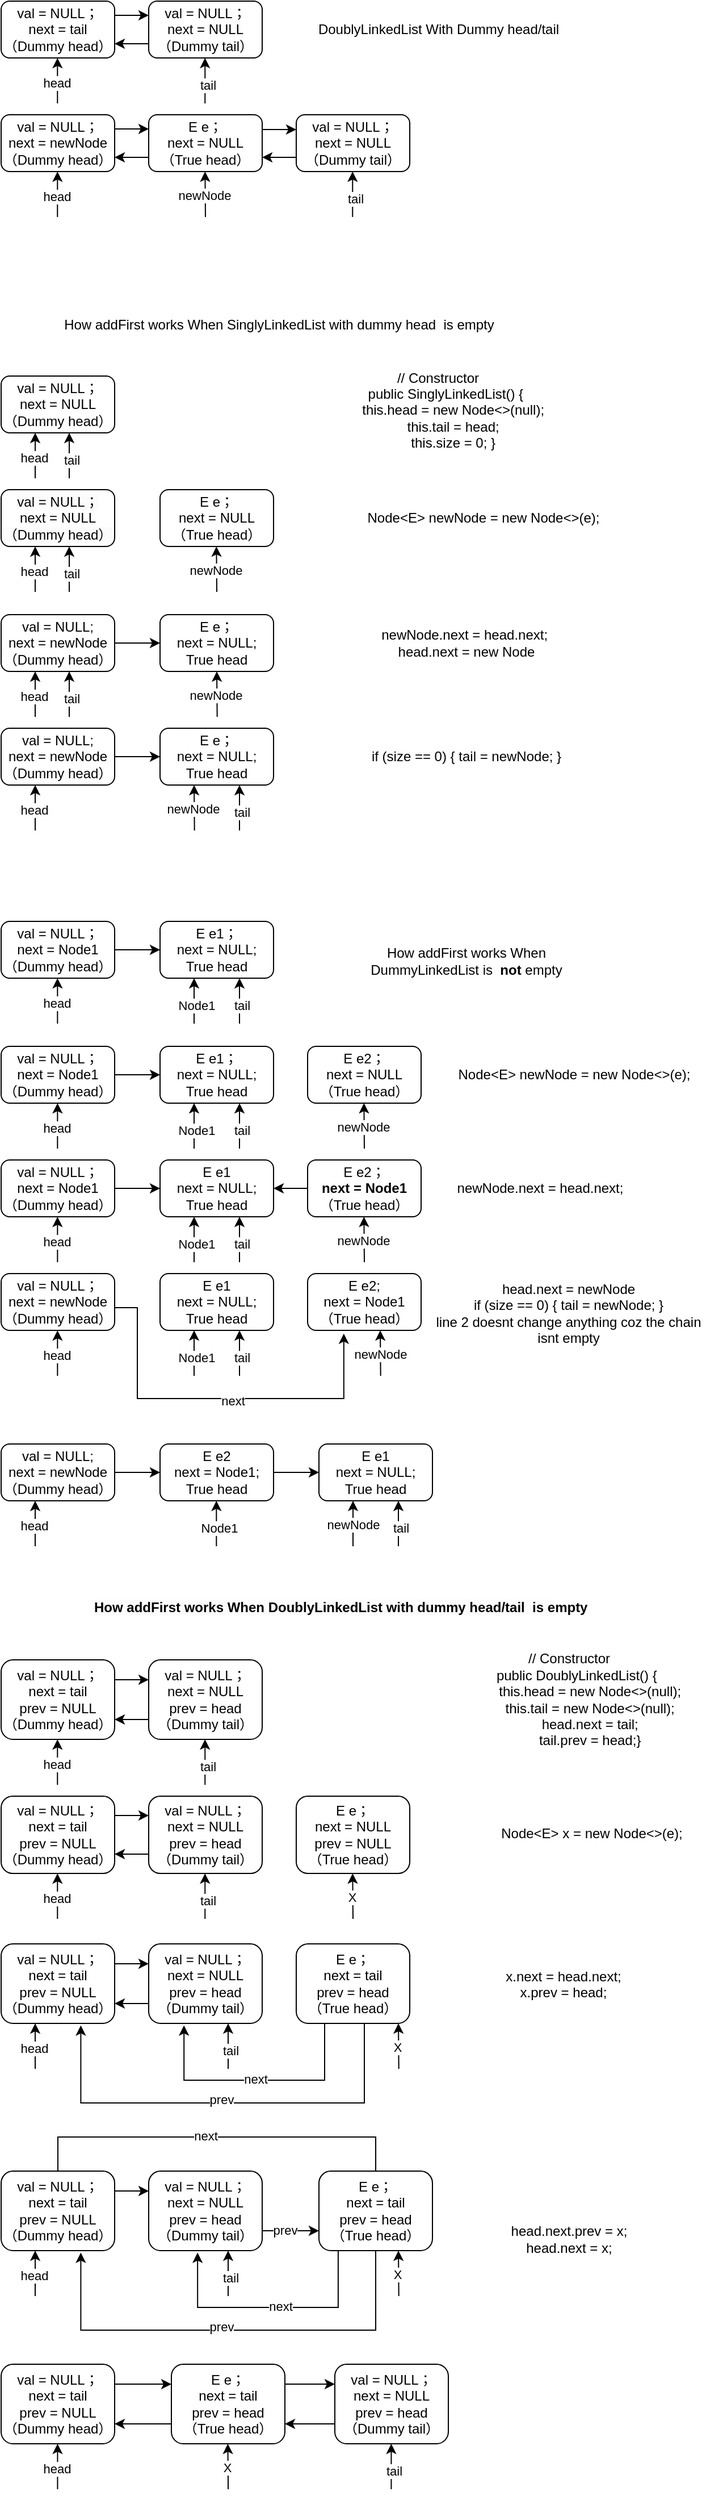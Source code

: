<mxfile version="24.8.3">
  <diagram name="第 1 页" id="qlcvybe7hUZZmdxirPUt">
    <mxGraphModel dx="1295" dy="722" grid="1" gridSize="10" guides="1" tooltips="1" connect="1" arrows="1" fold="1" page="1" pageScale="1" pageWidth="827" pageHeight="2000" math="0" shadow="0">
      <root>
        <mxCell id="0" />
        <mxCell id="1" parent="0" />
        <mxCell id="mQjx6YvmcRkoalYIc-x7-11" style="edgeStyle=orthogonalEdgeStyle;rounded=0;orthogonalLoop=1;jettySize=auto;html=1;exitX=1;exitY=0.25;exitDx=0;exitDy=0;entryX=0;entryY=0.25;entryDx=0;entryDy=0;" parent="1" source="DNiUE65koTyi9ecOA7-o-2" target="mQjx6YvmcRkoalYIc-x7-5" edge="1">
          <mxGeometry relative="1" as="geometry" />
        </mxCell>
        <mxCell id="DNiUE65koTyi9ecOA7-o-2" value="&lt;div&gt;val = NULL；&lt;div&gt;next = tail&lt;div&gt;（Dummy head）&lt;br&gt;&lt;/div&gt;&lt;/div&gt;&lt;/div&gt;" style="rounded=1;whiteSpace=wrap;html=1;" parent="1" vertex="1">
          <mxGeometry x="80" y="10" width="100" height="50" as="geometry" />
        </mxCell>
        <mxCell id="DNiUE65koTyi9ecOA7-o-3" value="" style="endArrow=classic;html=1;rounded=0;" parent="1" edge="1">
          <mxGeometry width="50" height="50" relative="1" as="geometry">
            <mxPoint x="129.63" y="100" as="sourcePoint" />
            <mxPoint x="129.63" y="60" as="targetPoint" />
          </mxGeometry>
        </mxCell>
        <mxCell id="DNiUE65koTyi9ecOA7-o-4" value="head" style="edgeLabel;html=1;align=center;verticalAlign=middle;resizable=0;points=[];" parent="DNiUE65koTyi9ecOA7-o-3" vertex="1" connectable="0">
          <mxGeometry x="-0.11" y="1" relative="1" as="geometry">
            <mxPoint as="offset" />
          </mxGeometry>
        </mxCell>
        <mxCell id="DNiUE65koTyi9ecOA7-o-11" value="&lt;br&gt;&lt;span style=&quot;color: rgb(0, 0, 0); font-family: Helvetica; font-size: 12px; font-style: normal; font-variant-ligatures: normal; font-variant-caps: normal; font-weight: 400; letter-spacing: normal; orphans: 2; text-align: center; text-indent: 0px; text-transform: none; widows: 2; word-spacing: 0px; -webkit-text-stroke-width: 0px; white-space: normal; background-color: rgb(251, 251, 251); text-decoration-thickness: initial; text-decoration-style: initial; text-decoration-color: initial; display: inline !important; float: none;&quot;&gt;val = NULL；&lt;/span&gt;&lt;div&gt;next = NULL&lt;div&gt;&lt;div&gt;&lt;span style=&quot;color: rgb(0, 0, 0); font-family: Helvetica; font-size: 12px; font-style: normal; font-variant-ligatures: normal; font-variant-caps: normal; font-weight: 400; letter-spacing: normal; orphans: 2; text-align: center; text-indent: 0px; text-transform: none; widows: 2; word-spacing: 0px; -webkit-text-stroke-width: 0px; white-space: normal; background-color: rgb(251, 251, 251); text-decoration-thickness: initial; text-decoration-style: initial; text-decoration-color: initial; display: inline !important; float: none;&quot;&gt;（Dummy head）&lt;/span&gt;&lt;br&gt;&lt;br&gt;&lt;/div&gt;&lt;/div&gt;&lt;/div&gt;" style="rounded=1;whiteSpace=wrap;html=1;" parent="1" vertex="1">
          <mxGeometry x="80" y="440" width="100" height="50" as="geometry" />
        </mxCell>
        <mxCell id="DNiUE65koTyi9ecOA7-o-12" value="" style="endArrow=classic;html=1;rounded=0;" parent="1" edge="1">
          <mxGeometry width="50" height="50" relative="1" as="geometry">
            <mxPoint x="110" y="530" as="sourcePoint" />
            <mxPoint x="110" y="490" as="targetPoint" />
          </mxGeometry>
        </mxCell>
        <mxCell id="DNiUE65koTyi9ecOA7-o-13" value="head" style="edgeLabel;html=1;align=center;verticalAlign=middle;resizable=0;points=[];" parent="DNiUE65koTyi9ecOA7-o-12" vertex="1" connectable="0">
          <mxGeometry x="-0.11" y="1" relative="1" as="geometry">
            <mxPoint as="offset" />
          </mxGeometry>
        </mxCell>
        <mxCell id="DNiUE65koTyi9ecOA7-o-14" value="" style="endArrow=classic;html=1;rounded=0;" parent="1" edge="1">
          <mxGeometry width="50" height="50" relative="1" as="geometry">
            <mxPoint x="140" y="530" as="sourcePoint" />
            <mxPoint x="140" y="490" as="targetPoint" />
          </mxGeometry>
        </mxCell>
        <mxCell id="DNiUE65koTyi9ecOA7-o-15" value="tail" style="edgeLabel;html=1;align=center;verticalAlign=middle;resizable=0;points=[];" parent="DNiUE65koTyi9ecOA7-o-14" vertex="1" connectable="0">
          <mxGeometry x="-0.051" y="-2" relative="1" as="geometry">
            <mxPoint y="3" as="offset" />
          </mxGeometry>
        </mxCell>
        <mxCell id="DNiUE65koTyi9ecOA7-o-16" value="How addFirst works When SinglyLinkedList with dummy head &amp;nbsp;is e&lt;span style=&quot;background-color: initial;&quot;&gt;mpty&lt;/span&gt;" style="text;strokeColor=none;align=center;fillColor=none;html=1;verticalAlign=middle;whiteSpace=wrap;rounded=0;" parent="1" vertex="1">
          <mxGeometry x="80" y="280" width="490" height="30" as="geometry" />
        </mxCell>
        <mxCell id="DNiUE65koTyi9ecOA7-o-17" value="&lt;div&gt;E e；&lt;/div&gt;&lt;div&gt;next = NULL&lt;/div&gt;&lt;div&gt;（True head）&lt;/div&gt;" style="rounded=1;whiteSpace=wrap;html=1;" parent="1" vertex="1">
          <mxGeometry x="220" y="440" width="100" height="50" as="geometry" />
        </mxCell>
        <mxCell id="DNiUE65koTyi9ecOA7-o-30" style="edgeStyle=orthogonalEdgeStyle;rounded=0;orthogonalLoop=1;jettySize=auto;html=1;exitX=1;exitY=0.5;exitDx=0;exitDy=0;entryX=0;entryY=0.5;entryDx=0;entryDy=0;" parent="1" source="DNiUE65koTyi9ecOA7-o-18" target="DNiUE65koTyi9ecOA7-o-23" edge="1">
          <mxGeometry relative="1" as="geometry" />
        </mxCell>
        <mxCell id="DNiUE65koTyi9ecOA7-o-18" value="val = NULL;&lt;div&gt;next = newNode&lt;div&gt;（Dummy head）&lt;br&gt;&lt;/div&gt;&lt;/div&gt;" style="rounded=1;whiteSpace=wrap;html=1;" parent="1" vertex="1">
          <mxGeometry x="80" y="550" width="100" height="50" as="geometry" />
        </mxCell>
        <mxCell id="DNiUE65koTyi9ecOA7-o-19" value="" style="endArrow=classic;html=1;rounded=0;" parent="1" edge="1">
          <mxGeometry width="50" height="50" relative="1" as="geometry">
            <mxPoint x="110" y="640" as="sourcePoint" />
            <mxPoint x="110" y="600" as="targetPoint" />
          </mxGeometry>
        </mxCell>
        <mxCell id="DNiUE65koTyi9ecOA7-o-20" value="head" style="edgeLabel;html=1;align=center;verticalAlign=middle;resizable=0;points=[];" parent="DNiUE65koTyi9ecOA7-o-19" vertex="1" connectable="0">
          <mxGeometry x="-0.11" y="1" relative="1" as="geometry">
            <mxPoint as="offset" />
          </mxGeometry>
        </mxCell>
        <mxCell id="DNiUE65koTyi9ecOA7-o-21" value="" style="endArrow=classic;html=1;rounded=0;" parent="1" edge="1">
          <mxGeometry width="50" height="50" relative="1" as="geometry">
            <mxPoint x="140" y="640" as="sourcePoint" />
            <mxPoint x="140" y="600" as="targetPoint" />
          </mxGeometry>
        </mxCell>
        <mxCell id="DNiUE65koTyi9ecOA7-o-22" value="tail" style="edgeLabel;html=1;align=center;verticalAlign=middle;resizable=0;points=[];" parent="DNiUE65koTyi9ecOA7-o-21" vertex="1" connectable="0">
          <mxGeometry x="-0.051" y="-2" relative="1" as="geometry">
            <mxPoint y="3" as="offset" />
          </mxGeometry>
        </mxCell>
        <mxCell id="DNiUE65koTyi9ecOA7-o-23" value="&lt;div&gt;E e；&lt;/div&gt;&lt;div&gt;next = NULL;&lt;/div&gt;&lt;div&gt;True head&lt;/div&gt;" style="rounded=1;whiteSpace=wrap;html=1;" parent="1" vertex="1">
          <mxGeometry x="220" y="550" width="100" height="50" as="geometry" />
        </mxCell>
        <mxCell id="DNiUE65koTyi9ecOA7-o-25" value="&lt;div&gt;newNode.next = head.next;&amp;nbsp;&lt;br&gt;&lt;/div&gt;head.next = new Node" style="text;strokeColor=none;align=center;fillColor=none;html=1;verticalAlign=middle;whiteSpace=wrap;rounded=0;" parent="1" vertex="1">
          <mxGeometry x="400" y="560" width="180" height="30" as="geometry" />
        </mxCell>
        <mxCell id="DNiUE65koTyi9ecOA7-o-26" value="Node&amp;lt;E&amp;gt; newNode = new Node&amp;lt;&amp;gt;(e);" style="text;strokeColor=none;align=center;fillColor=none;html=1;verticalAlign=middle;whiteSpace=wrap;rounded=0;" parent="1" vertex="1">
          <mxGeometry x="390" y="450" width="230" height="30" as="geometry" />
        </mxCell>
        <mxCell id="DNiUE65koTyi9ecOA7-o-27" value="" style="endArrow=classic;html=1;rounded=0;" parent="1" edge="1">
          <mxGeometry width="50" height="50" relative="1" as="geometry">
            <mxPoint x="270" y="530" as="sourcePoint" />
            <mxPoint x="269.66" y="490" as="targetPoint" />
          </mxGeometry>
        </mxCell>
        <mxCell id="DNiUE65koTyi9ecOA7-o-29" value="newNode" style="edgeLabel;html=1;align=center;verticalAlign=middle;resizable=0;points=[];" parent="DNiUE65koTyi9ecOA7-o-27" vertex="1" connectable="0">
          <mxGeometry x="-0.031" y="1" relative="1" as="geometry">
            <mxPoint as="offset" />
          </mxGeometry>
        </mxCell>
        <mxCell id="YS2Ss6CImBsCrJw-YWtE-1" style="edgeStyle=orthogonalEdgeStyle;rounded=0;orthogonalLoop=1;jettySize=auto;html=1;exitX=1;exitY=0.5;exitDx=0;exitDy=0;entryX=0;entryY=0.5;entryDx=0;entryDy=0;" parent="1" source="YS2Ss6CImBsCrJw-YWtE-2" target="YS2Ss6CImBsCrJw-YWtE-7" edge="1">
          <mxGeometry relative="1" as="geometry" />
        </mxCell>
        <mxCell id="YS2Ss6CImBsCrJw-YWtE-2" value="val = NULL;&lt;div&gt;next = newNode&lt;div&gt;（Dummy head）&lt;br&gt;&lt;/div&gt;&lt;/div&gt;" style="rounded=1;whiteSpace=wrap;html=1;" parent="1" vertex="1">
          <mxGeometry x="80" y="650" width="100" height="50" as="geometry" />
        </mxCell>
        <mxCell id="YS2Ss6CImBsCrJw-YWtE-3" value="" style="endArrow=classic;html=1;rounded=0;" parent="1" edge="1">
          <mxGeometry width="50" height="50" relative="1" as="geometry">
            <mxPoint x="110" y="740" as="sourcePoint" />
            <mxPoint x="110" y="700" as="targetPoint" />
          </mxGeometry>
        </mxCell>
        <mxCell id="YS2Ss6CImBsCrJw-YWtE-4" value="head" style="edgeLabel;html=1;align=center;verticalAlign=middle;resizable=0;points=[];" parent="YS2Ss6CImBsCrJw-YWtE-3" vertex="1" connectable="0">
          <mxGeometry x="-0.11" y="1" relative="1" as="geometry">
            <mxPoint as="offset" />
          </mxGeometry>
        </mxCell>
        <mxCell id="YS2Ss6CImBsCrJw-YWtE-7" value="&lt;div&gt;E e；&lt;/div&gt;&lt;div&gt;next = NULL;&lt;/div&gt;&lt;div&gt;True head&lt;/div&gt;" style="rounded=1;whiteSpace=wrap;html=1;" parent="1" vertex="1">
          <mxGeometry x="220" y="650" width="100" height="50" as="geometry" />
        </mxCell>
        <mxCell id="YS2Ss6CImBsCrJw-YWtE-8" value="if (size == 0) { tail = newNode; }" style="text;strokeColor=none;align=center;fillColor=none;html=1;verticalAlign=middle;whiteSpace=wrap;rounded=0;" parent="1" vertex="1">
          <mxGeometry x="400" y="660" width="180" height="30" as="geometry" />
        </mxCell>
        <mxCell id="YS2Ss6CImBsCrJw-YWtE-9" value="" style="endArrow=classic;html=1;rounded=0;" parent="1" edge="1">
          <mxGeometry width="50" height="50" relative="1" as="geometry">
            <mxPoint x="290" y="740" as="sourcePoint" />
            <mxPoint x="290" y="700" as="targetPoint" />
          </mxGeometry>
        </mxCell>
        <mxCell id="YS2Ss6CImBsCrJw-YWtE-10" value="tail" style="edgeLabel;html=1;align=center;verticalAlign=middle;resizable=0;points=[];" parent="YS2Ss6CImBsCrJw-YWtE-9" vertex="1" connectable="0">
          <mxGeometry x="-0.051" y="-2" relative="1" as="geometry">
            <mxPoint y="3" as="offset" />
          </mxGeometry>
        </mxCell>
        <mxCell id="YS2Ss6CImBsCrJw-YWtE-47" style="edgeStyle=orthogonalEdgeStyle;rounded=0;orthogonalLoop=1;jettySize=auto;html=1;entryX=0;entryY=0.5;entryDx=0;entryDy=0;" parent="1" source="YS2Ss6CImBsCrJw-YWtE-11" target="YS2Ss6CImBsCrJw-YWtE-44" edge="1">
          <mxGeometry relative="1" as="geometry" />
        </mxCell>
        <mxCell id="YS2Ss6CImBsCrJw-YWtE-11" value="&lt;div&gt;val = NULL；&lt;div&gt;next = Node1&lt;div&gt;（Dummy head）&lt;br&gt;&lt;/div&gt;&lt;/div&gt;&lt;/div&gt;" style="rounded=1;whiteSpace=wrap;html=1;" parent="1" vertex="1">
          <mxGeometry x="80" y="820" width="100" height="50" as="geometry" />
        </mxCell>
        <mxCell id="YS2Ss6CImBsCrJw-YWtE-12" value="" style="endArrow=classic;html=1;rounded=0;" parent="1" edge="1">
          <mxGeometry width="50" height="50" relative="1" as="geometry">
            <mxPoint x="129.66" y="910" as="sourcePoint" />
            <mxPoint x="129.66" y="870" as="targetPoint" />
          </mxGeometry>
        </mxCell>
        <mxCell id="YS2Ss6CImBsCrJw-YWtE-13" value="head" style="edgeLabel;html=1;align=center;verticalAlign=middle;resizable=0;points=[];" parent="YS2Ss6CImBsCrJw-YWtE-12" vertex="1" connectable="0">
          <mxGeometry x="-0.11" y="1" relative="1" as="geometry">
            <mxPoint as="offset" />
          </mxGeometry>
        </mxCell>
        <mxCell id="YS2Ss6CImBsCrJw-YWtE-21" value="How addFirst works When DummyLinkedList is&amp;nbsp; &lt;b&gt;not&lt;/b&gt; e&lt;span style=&quot;background-color: initial;&quot;&gt;mpty&lt;/span&gt;" style="text;strokeColor=none;align=center;fillColor=none;html=1;verticalAlign=middle;whiteSpace=wrap;rounded=0;" parent="1" vertex="1">
          <mxGeometry x="370" y="840" width="240" height="30" as="geometry" />
        </mxCell>
        <mxCell id="YS2Ss6CImBsCrJw-YWtE-30" value="head.next = newNode&lt;div&gt;if (size == 0) { tail = newNode; }&lt;br&gt;&lt;/div&gt;&lt;div&gt;line 2 doesnt change anything coz the chain isnt empty&lt;/div&gt;" style="text;strokeColor=none;align=center;fillColor=none;html=1;verticalAlign=middle;whiteSpace=wrap;rounded=0;" parent="1" vertex="1">
          <mxGeometry x="460" y="1150" width="240" height="30" as="geometry" />
        </mxCell>
        <mxCell id="YS2Ss6CImBsCrJw-YWtE-31" value="Node&amp;lt;E&amp;gt; newNode = new Node&amp;lt;&amp;gt;(e);" style="text;strokeColor=none;align=center;fillColor=none;html=1;verticalAlign=middle;whiteSpace=wrap;rounded=0;" parent="1" vertex="1">
          <mxGeometry x="470" y="940" width="230" height="30" as="geometry" />
        </mxCell>
        <mxCell id="YS2Ss6CImBsCrJw-YWtE-34" style="edgeStyle=orthogonalEdgeStyle;rounded=0;orthogonalLoop=1;jettySize=auto;html=1;exitX=1;exitY=0.5;exitDx=0;exitDy=0;entryX=0;entryY=0.5;entryDx=0;entryDy=0;" parent="1" source="YS2Ss6CImBsCrJw-YWtE-35" target="YS2Ss6CImBsCrJw-YWtE-38" edge="1">
          <mxGeometry relative="1" as="geometry" />
        </mxCell>
        <mxCell id="YS2Ss6CImBsCrJw-YWtE-35" value="val = NULL;&lt;div&gt;next = newNode&lt;div&gt;（Dummy head）&lt;br&gt;&lt;/div&gt;&lt;/div&gt;" style="rounded=1;whiteSpace=wrap;html=1;" parent="1" vertex="1">
          <mxGeometry x="80" y="1280" width="100" height="50" as="geometry" />
        </mxCell>
        <mxCell id="YS2Ss6CImBsCrJw-YWtE-36" value="" style="endArrow=classic;html=1;rounded=0;" parent="1" edge="1">
          <mxGeometry width="50" height="50" relative="1" as="geometry">
            <mxPoint x="110" y="1370" as="sourcePoint" />
            <mxPoint x="110" y="1330" as="targetPoint" />
          </mxGeometry>
        </mxCell>
        <mxCell id="YS2Ss6CImBsCrJw-YWtE-37" value="head" style="edgeLabel;html=1;align=center;verticalAlign=middle;resizable=0;points=[];" parent="YS2Ss6CImBsCrJw-YWtE-36" vertex="1" connectable="0">
          <mxGeometry x="-0.11" y="1" relative="1" as="geometry">
            <mxPoint as="offset" />
          </mxGeometry>
        </mxCell>
        <mxCell id="YS2Ss6CImBsCrJw-YWtE-94" style="edgeStyle=orthogonalEdgeStyle;rounded=0;orthogonalLoop=1;jettySize=auto;html=1;entryX=0;entryY=0.5;entryDx=0;entryDy=0;" parent="1" source="YS2Ss6CImBsCrJw-YWtE-38" target="YS2Ss6CImBsCrJw-YWtE-91" edge="1">
          <mxGeometry relative="1" as="geometry" />
        </mxCell>
        <mxCell id="YS2Ss6CImBsCrJw-YWtE-38" value="&lt;div&gt;E e2&lt;/div&gt;&lt;div&gt;next = Node1;&lt;/div&gt;&lt;div&gt;True hea&lt;span style=&quot;background-color: initial;&quot;&gt;d&lt;/span&gt;&lt;/div&gt;" style="rounded=1;whiteSpace=wrap;html=1;" parent="1" vertex="1">
          <mxGeometry x="220" y="1280" width="100" height="50" as="geometry" />
        </mxCell>
        <mxCell id="YS2Ss6CImBsCrJw-YWtE-40" value="" style="endArrow=classic;html=1;rounded=0;" parent="1" edge="1">
          <mxGeometry width="50" height="50" relative="1" as="geometry">
            <mxPoint x="430" y="1370" as="sourcePoint" />
            <mxPoint x="430" y="1330" as="targetPoint" />
          </mxGeometry>
        </mxCell>
        <mxCell id="YS2Ss6CImBsCrJw-YWtE-41" value="tail" style="edgeLabel;html=1;align=center;verticalAlign=middle;resizable=0;points=[];" parent="YS2Ss6CImBsCrJw-YWtE-40" vertex="1" connectable="0">
          <mxGeometry x="-0.051" y="-2" relative="1" as="geometry">
            <mxPoint y="3" as="offset" />
          </mxGeometry>
        </mxCell>
        <mxCell id="YS2Ss6CImBsCrJw-YWtE-44" value="&lt;div&gt;E e1；&lt;/div&gt;&lt;div&gt;next = NULL;&lt;/div&gt;&lt;div&gt;True head&lt;/div&gt;" style="rounded=1;whiteSpace=wrap;html=1;" parent="1" vertex="1">
          <mxGeometry x="220" y="820" width="100" height="50" as="geometry" />
        </mxCell>
        <mxCell id="YS2Ss6CImBsCrJw-YWtE-45" value="" style="endArrow=classic;html=1;rounded=0;" parent="1" edge="1">
          <mxGeometry width="50" height="50" relative="1" as="geometry">
            <mxPoint x="290" y="910" as="sourcePoint" />
            <mxPoint x="290" y="870" as="targetPoint" />
          </mxGeometry>
        </mxCell>
        <mxCell id="YS2Ss6CImBsCrJw-YWtE-46" value="tail" style="edgeLabel;html=1;align=center;verticalAlign=middle;resizable=0;points=[];" parent="YS2Ss6CImBsCrJw-YWtE-45" vertex="1" connectable="0">
          <mxGeometry x="-0.051" y="-2" relative="1" as="geometry">
            <mxPoint y="3" as="offset" />
          </mxGeometry>
        </mxCell>
        <mxCell id="YS2Ss6CImBsCrJw-YWtE-48" value="" style="endArrow=classic;html=1;rounded=0;" parent="1" edge="1">
          <mxGeometry width="50" height="50" relative="1" as="geometry">
            <mxPoint x="250" y="910" as="sourcePoint" />
            <mxPoint x="250" y="870" as="targetPoint" />
          </mxGeometry>
        </mxCell>
        <mxCell id="YS2Ss6CImBsCrJw-YWtE-49" value="Node1" style="edgeLabel;html=1;align=center;verticalAlign=middle;resizable=0;points=[];" parent="YS2Ss6CImBsCrJw-YWtE-48" vertex="1" connectable="0">
          <mxGeometry x="-0.051" y="-2" relative="1" as="geometry">
            <mxPoint y="3" as="offset" />
          </mxGeometry>
        </mxCell>
        <mxCell id="YS2Ss6CImBsCrJw-YWtE-50" style="edgeStyle=orthogonalEdgeStyle;rounded=0;orthogonalLoop=1;jettySize=auto;html=1;entryX=0;entryY=0.5;entryDx=0;entryDy=0;" parent="1" source="YS2Ss6CImBsCrJw-YWtE-51" target="YS2Ss6CImBsCrJw-YWtE-54" edge="1">
          <mxGeometry relative="1" as="geometry" />
        </mxCell>
        <mxCell id="YS2Ss6CImBsCrJw-YWtE-51" value="&lt;div&gt;val = NULL；&lt;div&gt;next = Node1&lt;div&gt;（Dummy head）&lt;br&gt;&lt;/div&gt;&lt;/div&gt;&lt;/div&gt;" style="rounded=1;whiteSpace=wrap;html=1;" parent="1" vertex="1">
          <mxGeometry x="80" y="930" width="100" height="50" as="geometry" />
        </mxCell>
        <mxCell id="YS2Ss6CImBsCrJw-YWtE-52" value="" style="endArrow=classic;html=1;rounded=0;" parent="1" edge="1">
          <mxGeometry width="50" height="50" relative="1" as="geometry">
            <mxPoint x="129.66" y="1020" as="sourcePoint" />
            <mxPoint x="129.66" y="980" as="targetPoint" />
          </mxGeometry>
        </mxCell>
        <mxCell id="YS2Ss6CImBsCrJw-YWtE-53" value="head" style="edgeLabel;html=1;align=center;verticalAlign=middle;resizable=0;points=[];" parent="YS2Ss6CImBsCrJw-YWtE-52" vertex="1" connectable="0">
          <mxGeometry x="-0.11" y="1" relative="1" as="geometry">
            <mxPoint as="offset" />
          </mxGeometry>
        </mxCell>
        <mxCell id="YS2Ss6CImBsCrJw-YWtE-54" value="&lt;div&gt;E e1；&lt;/div&gt;&lt;div&gt;next = NULL;&lt;/div&gt;&lt;div&gt;True head&lt;/div&gt;" style="rounded=1;whiteSpace=wrap;html=1;" parent="1" vertex="1">
          <mxGeometry x="220" y="930" width="100" height="50" as="geometry" />
        </mxCell>
        <mxCell id="YS2Ss6CImBsCrJw-YWtE-55" value="" style="endArrow=classic;html=1;rounded=0;" parent="1" edge="1">
          <mxGeometry width="50" height="50" relative="1" as="geometry">
            <mxPoint x="290" y="1020" as="sourcePoint" />
            <mxPoint x="290" y="980" as="targetPoint" />
          </mxGeometry>
        </mxCell>
        <mxCell id="YS2Ss6CImBsCrJw-YWtE-56" value="tail" style="edgeLabel;html=1;align=center;verticalAlign=middle;resizable=0;points=[];" parent="YS2Ss6CImBsCrJw-YWtE-55" vertex="1" connectable="0">
          <mxGeometry x="-0.051" y="-2" relative="1" as="geometry">
            <mxPoint y="3" as="offset" />
          </mxGeometry>
        </mxCell>
        <mxCell id="YS2Ss6CImBsCrJw-YWtE-57" value="" style="endArrow=classic;html=1;rounded=0;" parent="1" edge="1">
          <mxGeometry width="50" height="50" relative="1" as="geometry">
            <mxPoint x="250" y="1020" as="sourcePoint" />
            <mxPoint x="250" y="980" as="targetPoint" />
          </mxGeometry>
        </mxCell>
        <mxCell id="YS2Ss6CImBsCrJw-YWtE-58" value="Node1" style="edgeLabel;html=1;align=center;verticalAlign=middle;resizable=0;points=[];" parent="YS2Ss6CImBsCrJw-YWtE-57" vertex="1" connectable="0">
          <mxGeometry x="-0.051" y="-2" relative="1" as="geometry">
            <mxPoint y="3" as="offset" />
          </mxGeometry>
        </mxCell>
        <mxCell id="YS2Ss6CImBsCrJw-YWtE-59" value="&lt;div&gt;E e2；&lt;/div&gt;&lt;div&gt;next = NULL&lt;/div&gt;&lt;div&gt;（True head）&lt;/div&gt;" style="rounded=1;whiteSpace=wrap;html=1;" parent="1" vertex="1">
          <mxGeometry x="350" y="930" width="100" height="50" as="geometry" />
        </mxCell>
        <mxCell id="YS2Ss6CImBsCrJw-YWtE-60" value="" style="endArrow=classic;html=1;rounded=0;" parent="1" edge="1">
          <mxGeometry width="50" height="50" relative="1" as="geometry">
            <mxPoint x="400" y="1020" as="sourcePoint" />
            <mxPoint x="399.66" y="980" as="targetPoint" />
          </mxGeometry>
        </mxCell>
        <mxCell id="YS2Ss6CImBsCrJw-YWtE-61" value="newNode" style="edgeLabel;html=1;align=center;verticalAlign=middle;resizable=0;points=[];" parent="YS2Ss6CImBsCrJw-YWtE-60" vertex="1" connectable="0">
          <mxGeometry x="-0.031" y="1" relative="1" as="geometry">
            <mxPoint as="offset" />
          </mxGeometry>
        </mxCell>
        <mxCell id="YS2Ss6CImBsCrJw-YWtE-74" style="edgeStyle=orthogonalEdgeStyle;rounded=0;orthogonalLoop=1;jettySize=auto;html=1;exitX=1;exitY=0.5;exitDx=0;exitDy=0;entryX=0.319;entryY=1.057;entryDx=0;entryDy=0;entryPerimeter=0;" parent="1" target="YS2Ss6CImBsCrJw-YWtE-71" edge="1">
          <mxGeometry relative="1" as="geometry">
            <mxPoint x="380" y="1265" as="targetPoint" />
            <mxPoint x="180" y="1160" as="sourcePoint" />
            <Array as="points">
              <mxPoint x="200" y="1160" />
              <mxPoint x="200" y="1240" />
              <mxPoint x="382" y="1240" />
            </Array>
          </mxGeometry>
        </mxCell>
        <mxCell id="fUFQjAp8c7mc_2xEMTQe-3" value="next" style="edgeLabel;html=1;align=center;verticalAlign=middle;resizable=0;points=[];" vertex="1" connectable="0" parent="YS2Ss6CImBsCrJw-YWtE-74">
          <mxGeometry x="0.082" y="-2" relative="1" as="geometry">
            <mxPoint as="offset" />
          </mxGeometry>
        </mxCell>
        <mxCell id="YS2Ss6CImBsCrJw-YWtE-63" value="&lt;div&gt;val = NULL；&lt;div&gt;next = newNode&lt;div&gt;（Dummy head）&lt;br&gt;&lt;/div&gt;&lt;/div&gt;&lt;/div&gt;" style="rounded=1;whiteSpace=wrap;html=1;" parent="1" vertex="1">
          <mxGeometry x="80" y="1130" width="100" height="50" as="geometry" />
        </mxCell>
        <mxCell id="YS2Ss6CImBsCrJw-YWtE-64" value="" style="endArrow=classic;html=1;rounded=0;" parent="1" edge="1">
          <mxGeometry width="50" height="50" relative="1" as="geometry">
            <mxPoint x="129.66" y="1220" as="sourcePoint" />
            <mxPoint x="129.66" y="1180" as="targetPoint" />
          </mxGeometry>
        </mxCell>
        <mxCell id="YS2Ss6CImBsCrJw-YWtE-65" value="head" style="edgeLabel;html=1;align=center;verticalAlign=middle;resizable=0;points=[];" parent="YS2Ss6CImBsCrJw-YWtE-64" vertex="1" connectable="0">
          <mxGeometry x="-0.11" y="1" relative="1" as="geometry">
            <mxPoint as="offset" />
          </mxGeometry>
        </mxCell>
        <mxCell id="YS2Ss6CImBsCrJw-YWtE-66" value="&lt;div&gt;E e1&lt;/div&gt;&lt;div&gt;next = NULL;&lt;/div&gt;&lt;div&gt;True head&lt;/div&gt;" style="rounded=1;whiteSpace=wrap;html=1;" parent="1" vertex="1">
          <mxGeometry x="220" y="1130" width="100" height="50" as="geometry" />
        </mxCell>
        <mxCell id="YS2Ss6CImBsCrJw-YWtE-67" value="" style="endArrow=classic;html=1;rounded=0;" parent="1" edge="1">
          <mxGeometry width="50" height="50" relative="1" as="geometry">
            <mxPoint x="290" y="1220" as="sourcePoint" />
            <mxPoint x="290" y="1180" as="targetPoint" />
          </mxGeometry>
        </mxCell>
        <mxCell id="YS2Ss6CImBsCrJw-YWtE-68" value="tail" style="edgeLabel;html=1;align=center;verticalAlign=middle;resizable=0;points=[];" parent="YS2Ss6CImBsCrJw-YWtE-67" vertex="1" connectable="0">
          <mxGeometry x="-0.051" y="-2" relative="1" as="geometry">
            <mxPoint y="3" as="offset" />
          </mxGeometry>
        </mxCell>
        <mxCell id="YS2Ss6CImBsCrJw-YWtE-69" value="" style="endArrow=classic;html=1;rounded=0;" parent="1" edge="1">
          <mxGeometry width="50" height="50" relative="1" as="geometry">
            <mxPoint x="250" y="1220" as="sourcePoint" />
            <mxPoint x="250" y="1180" as="targetPoint" />
          </mxGeometry>
        </mxCell>
        <mxCell id="YS2Ss6CImBsCrJw-YWtE-70" value="Node1" style="edgeLabel;html=1;align=center;verticalAlign=middle;resizable=0;points=[];" parent="YS2Ss6CImBsCrJw-YWtE-69" vertex="1" connectable="0">
          <mxGeometry x="-0.051" y="-2" relative="1" as="geometry">
            <mxPoint y="3" as="offset" />
          </mxGeometry>
        </mxCell>
        <mxCell id="YS2Ss6CImBsCrJw-YWtE-71" value="&lt;div&gt;E e2;&lt;/div&gt;&lt;div&gt;next = Node1&lt;/div&gt;&lt;div&gt;（True head）&lt;/div&gt;" style="rounded=1;whiteSpace=wrap;html=1;" parent="1" vertex="1">
          <mxGeometry x="350" y="1130" width="100" height="50" as="geometry" />
        </mxCell>
        <mxCell id="YS2Ss6CImBsCrJw-YWtE-72" value="" style="endArrow=classic;html=1;rounded=0;" parent="1" edge="1">
          <mxGeometry width="50" height="50" relative="1" as="geometry">
            <mxPoint x="414.34" y="1220" as="sourcePoint" />
            <mxPoint x="414.0" y="1180" as="targetPoint" />
          </mxGeometry>
        </mxCell>
        <mxCell id="YS2Ss6CImBsCrJw-YWtE-73" value="newNode" style="edgeLabel;html=1;align=center;verticalAlign=middle;resizable=0;points=[];" parent="YS2Ss6CImBsCrJw-YWtE-72" vertex="1" connectable="0">
          <mxGeometry x="-0.031" y="1" relative="1" as="geometry">
            <mxPoint x="1" as="offset" />
          </mxGeometry>
        </mxCell>
        <mxCell id="YS2Ss6CImBsCrJw-YWtE-76" value="newNode.next = head.next;" style="text;strokeColor=none;align=center;fillColor=none;html=1;verticalAlign=middle;whiteSpace=wrap;rounded=0;" parent="1" vertex="1">
          <mxGeometry x="440" y="1040" width="230" height="30" as="geometry" />
        </mxCell>
        <mxCell id="YS2Ss6CImBsCrJw-YWtE-77" style="edgeStyle=orthogonalEdgeStyle;rounded=0;orthogonalLoop=1;jettySize=auto;html=1;entryX=0;entryY=0.5;entryDx=0;entryDy=0;" parent="1" source="YS2Ss6CImBsCrJw-YWtE-78" target="YS2Ss6CImBsCrJw-YWtE-81" edge="1">
          <mxGeometry relative="1" as="geometry" />
        </mxCell>
        <mxCell id="YS2Ss6CImBsCrJw-YWtE-78" value="&lt;div&gt;val = NULL；&lt;div&gt;next = Node1&lt;div&gt;（Dummy head）&lt;br&gt;&lt;/div&gt;&lt;/div&gt;&lt;/div&gt;" style="rounded=1;whiteSpace=wrap;html=1;" parent="1" vertex="1">
          <mxGeometry x="80" y="1030" width="100" height="50" as="geometry" />
        </mxCell>
        <mxCell id="YS2Ss6CImBsCrJw-YWtE-79" value="" style="endArrow=classic;html=1;rounded=0;" parent="1" edge="1">
          <mxGeometry width="50" height="50" relative="1" as="geometry">
            <mxPoint x="129.66" y="1120" as="sourcePoint" />
            <mxPoint x="129.66" y="1080" as="targetPoint" />
          </mxGeometry>
        </mxCell>
        <mxCell id="YS2Ss6CImBsCrJw-YWtE-80" value="head" style="edgeLabel;html=1;align=center;verticalAlign=middle;resizable=0;points=[];" parent="YS2Ss6CImBsCrJw-YWtE-79" vertex="1" connectable="0">
          <mxGeometry x="-0.11" y="1" relative="1" as="geometry">
            <mxPoint as="offset" />
          </mxGeometry>
        </mxCell>
        <mxCell id="YS2Ss6CImBsCrJw-YWtE-81" value="&lt;div&gt;&lt;span style=&quot;background-color: initial;&quot;&gt;E e1&lt;/span&gt;&lt;/div&gt;&lt;div&gt;&lt;span style=&quot;background-color: initial;&quot;&gt;next = NULL;&lt;/span&gt;&lt;/div&gt;&lt;div&gt;True head&lt;/div&gt;" style="rounded=1;whiteSpace=wrap;html=1;" parent="1" vertex="1">
          <mxGeometry x="220" y="1030" width="100" height="50" as="geometry" />
        </mxCell>
        <mxCell id="YS2Ss6CImBsCrJw-YWtE-82" value="" style="endArrow=classic;html=1;rounded=0;" parent="1" edge="1">
          <mxGeometry width="50" height="50" relative="1" as="geometry">
            <mxPoint x="290" y="1120" as="sourcePoint" />
            <mxPoint x="290" y="1080" as="targetPoint" />
          </mxGeometry>
        </mxCell>
        <mxCell id="YS2Ss6CImBsCrJw-YWtE-83" value="tail" style="edgeLabel;html=1;align=center;verticalAlign=middle;resizable=0;points=[];" parent="YS2Ss6CImBsCrJw-YWtE-82" vertex="1" connectable="0">
          <mxGeometry x="-0.051" y="-2" relative="1" as="geometry">
            <mxPoint y="3" as="offset" />
          </mxGeometry>
        </mxCell>
        <mxCell id="YS2Ss6CImBsCrJw-YWtE-84" value="" style="endArrow=classic;html=1;rounded=0;" parent="1" edge="1">
          <mxGeometry width="50" height="50" relative="1" as="geometry">
            <mxPoint x="250" y="1120" as="sourcePoint" />
            <mxPoint x="250" y="1080" as="targetPoint" />
          </mxGeometry>
        </mxCell>
        <mxCell id="YS2Ss6CImBsCrJw-YWtE-85" value="Node1" style="edgeLabel;html=1;align=center;verticalAlign=middle;resizable=0;points=[];" parent="YS2Ss6CImBsCrJw-YWtE-84" vertex="1" connectable="0">
          <mxGeometry x="-0.051" y="-2" relative="1" as="geometry">
            <mxPoint y="3" as="offset" />
          </mxGeometry>
        </mxCell>
        <mxCell id="YS2Ss6CImBsCrJw-YWtE-90" style="edgeStyle=orthogonalEdgeStyle;rounded=0;orthogonalLoop=1;jettySize=auto;html=1;exitX=0;exitY=0.5;exitDx=0;exitDy=0;entryX=1;entryY=0.5;entryDx=0;entryDy=0;" parent="1" source="YS2Ss6CImBsCrJw-YWtE-86" target="YS2Ss6CImBsCrJw-YWtE-81" edge="1">
          <mxGeometry relative="1" as="geometry" />
        </mxCell>
        <mxCell id="YS2Ss6CImBsCrJw-YWtE-86" value="&lt;div&gt;E e2；&lt;/div&gt;&lt;div&gt;&lt;b&gt;next = Node1&lt;/b&gt;&lt;/div&gt;&lt;div&gt;（True head）&lt;/div&gt;" style="rounded=1;whiteSpace=wrap;html=1;" parent="1" vertex="1">
          <mxGeometry x="350" y="1030" width="100" height="50" as="geometry" />
        </mxCell>
        <mxCell id="YS2Ss6CImBsCrJw-YWtE-87" value="" style="endArrow=classic;html=1;rounded=0;" parent="1" edge="1">
          <mxGeometry width="50" height="50" relative="1" as="geometry">
            <mxPoint x="400" y="1120" as="sourcePoint" />
            <mxPoint x="399.66" y="1080" as="targetPoint" />
          </mxGeometry>
        </mxCell>
        <mxCell id="YS2Ss6CImBsCrJw-YWtE-88" value="newNode" style="edgeLabel;html=1;align=center;verticalAlign=middle;resizable=0;points=[];" parent="YS2Ss6CImBsCrJw-YWtE-87" vertex="1" connectable="0">
          <mxGeometry x="-0.031" y="1" relative="1" as="geometry">
            <mxPoint as="offset" />
          </mxGeometry>
        </mxCell>
        <mxCell id="YS2Ss6CImBsCrJw-YWtE-91" value="&lt;div&gt;E e1&lt;/div&gt;&lt;div&gt;next = NULL;&lt;/div&gt;&lt;div&gt;True head&lt;/div&gt;" style="rounded=1;whiteSpace=wrap;html=1;" parent="1" vertex="1">
          <mxGeometry x="360" y="1280" width="100" height="50" as="geometry" />
        </mxCell>
        <mxCell id="YS2Ss6CImBsCrJw-YWtE-92" value="" style="endArrow=classic;html=1;rounded=0;" parent="1" edge="1">
          <mxGeometry width="50" height="50" relative="1" as="geometry">
            <mxPoint x="269.66" y="1370" as="sourcePoint" />
            <mxPoint x="269.66" y="1330" as="targetPoint" />
          </mxGeometry>
        </mxCell>
        <mxCell id="YS2Ss6CImBsCrJw-YWtE-93" value="Node1" style="edgeLabel;html=1;align=center;verticalAlign=middle;resizable=0;points=[];" parent="YS2Ss6CImBsCrJw-YWtE-92" vertex="1" connectable="0">
          <mxGeometry x="-0.051" y="-2" relative="1" as="geometry">
            <mxPoint y="3" as="offset" />
          </mxGeometry>
        </mxCell>
        <mxCell id="GUcz8cL9nUCftzBW9rbB-1" value="" style="endArrow=classic;html=1;rounded=0;" parent="1" edge="1">
          <mxGeometry width="50" height="50" relative="1" as="geometry">
            <mxPoint x="270.34" y="640" as="sourcePoint" />
            <mxPoint x="270.0" y="600" as="targetPoint" />
          </mxGeometry>
        </mxCell>
        <mxCell id="GUcz8cL9nUCftzBW9rbB-2" value="newNode" style="edgeLabel;html=1;align=center;verticalAlign=middle;resizable=0;points=[];" parent="GUcz8cL9nUCftzBW9rbB-1" vertex="1" connectable="0">
          <mxGeometry x="-0.031" y="1" relative="1" as="geometry">
            <mxPoint as="offset" />
          </mxGeometry>
        </mxCell>
        <mxCell id="GUcz8cL9nUCftzBW9rbB-3" value="" style="endArrow=classic;html=1;rounded=0;" parent="1" edge="1">
          <mxGeometry width="50" height="50" relative="1" as="geometry">
            <mxPoint x="250.34" y="740" as="sourcePoint" />
            <mxPoint x="250" y="700" as="targetPoint" />
          </mxGeometry>
        </mxCell>
        <mxCell id="GUcz8cL9nUCftzBW9rbB-4" value="newNode" style="edgeLabel;html=1;align=center;verticalAlign=middle;resizable=0;points=[];" parent="GUcz8cL9nUCftzBW9rbB-3" vertex="1" connectable="0">
          <mxGeometry x="-0.031" y="1" relative="1" as="geometry">
            <mxPoint as="offset" />
          </mxGeometry>
        </mxCell>
        <mxCell id="GUcz8cL9nUCftzBW9rbB-5" value="" style="endArrow=classic;html=1;rounded=0;" parent="1" edge="1">
          <mxGeometry width="50" height="50" relative="1" as="geometry">
            <mxPoint x="390" y="1370" as="sourcePoint" />
            <mxPoint x="390.0" y="1330" as="targetPoint" />
          </mxGeometry>
        </mxCell>
        <mxCell id="GUcz8cL9nUCftzBW9rbB-6" value="newNode" style="edgeLabel;html=1;align=center;verticalAlign=middle;resizable=0;points=[];" parent="GUcz8cL9nUCftzBW9rbB-5" vertex="1" connectable="0">
          <mxGeometry x="-0.031" y="1" relative="1" as="geometry">
            <mxPoint x="1" as="offset" />
          </mxGeometry>
        </mxCell>
        <mxCell id="mQjx6YvmcRkoalYIc-x7-1" value="&lt;div&gt;// Constructor&lt;/div&gt;&lt;div&gt;&amp;nbsp; &amp;nbsp; public SinglyLinkedList() {&lt;/div&gt;&lt;div&gt;&amp;nbsp; &amp;nbsp; &amp;nbsp; &amp;nbsp; this.head = new Node&amp;lt;&amp;gt;(null);&lt;/div&gt;&lt;div&gt;&amp;nbsp; &amp;nbsp; &amp;nbsp; &amp;nbsp; this.tail = head;&lt;/div&gt;&lt;div&gt;&amp;nbsp; &amp;nbsp; &amp;nbsp; &amp;nbsp; this.size = 0; }&lt;/div&gt;" style="text;strokeColor=none;align=center;fillColor=none;html=1;verticalAlign=middle;whiteSpace=wrap;rounded=0;" parent="1" vertex="1">
          <mxGeometry x="340" y="330" width="250" height="80" as="geometry" />
        </mxCell>
        <mxCell id="mQjx6YvmcRkoalYIc-x7-13" style="edgeStyle=orthogonalEdgeStyle;rounded=0;orthogonalLoop=1;jettySize=auto;html=1;exitX=0;exitY=0.75;exitDx=0;exitDy=0;entryX=1;entryY=0.75;entryDx=0;entryDy=0;" parent="1" source="mQjx6YvmcRkoalYIc-x7-5" target="DNiUE65koTyi9ecOA7-o-2" edge="1">
          <mxGeometry relative="1" as="geometry" />
        </mxCell>
        <mxCell id="mQjx6YvmcRkoalYIc-x7-5" value="&lt;div&gt;val = NULL；&lt;div&gt;next = NULL&lt;div&gt;（Dummy tail）&lt;br&gt;&lt;/div&gt;&lt;/div&gt;&lt;/div&gt;" style="rounded=1;whiteSpace=wrap;html=1;" parent="1" vertex="1">
          <mxGeometry x="210" y="10" width="100" height="50" as="geometry" />
        </mxCell>
        <mxCell id="mQjx6YvmcRkoalYIc-x7-8" value="" style="endArrow=classic;html=1;rounded=0;" parent="1" edge="1">
          <mxGeometry width="50" height="50" relative="1" as="geometry">
            <mxPoint x="259.63" y="100" as="sourcePoint" />
            <mxPoint x="259.63" y="60" as="targetPoint" />
          </mxGeometry>
        </mxCell>
        <mxCell id="mQjx6YvmcRkoalYIc-x7-9" value="tail" style="edgeLabel;html=1;align=center;verticalAlign=middle;resizable=0;points=[];" parent="mQjx6YvmcRkoalYIc-x7-8" vertex="1" connectable="0">
          <mxGeometry x="-0.051" y="-2" relative="1" as="geometry">
            <mxPoint y="3" as="offset" />
          </mxGeometry>
        </mxCell>
        <mxCell id="mQjx6YvmcRkoalYIc-x7-14" value="DoublyLinkedList With Dummy head/tail" style="text;html=1;align=center;verticalAlign=middle;resizable=0;points=[];autosize=1;strokeColor=none;fillColor=none;" parent="1" vertex="1">
          <mxGeometry x="345" y="20" width="240" height="30" as="geometry" />
        </mxCell>
        <mxCell id="mQjx6YvmcRkoalYIc-x7-35" style="edgeStyle=orthogonalEdgeStyle;rounded=0;orthogonalLoop=1;jettySize=auto;html=1;exitX=1;exitY=0.25;exitDx=0;exitDy=0;entryX=0;entryY=0.25;entryDx=0;entryDy=0;" parent="1" source="mQjx6YvmcRkoalYIc-x7-23" target="mQjx6YvmcRkoalYIc-x7-32" edge="1">
          <mxGeometry relative="1" as="geometry" />
        </mxCell>
        <mxCell id="mQjx6YvmcRkoalYIc-x7-23" value="&lt;div&gt;val = NULL；&lt;div&gt;next = newNode&lt;div&gt;（Dummy head）&lt;br&gt;&lt;/div&gt;&lt;/div&gt;&lt;/div&gt;" style="rounded=1;whiteSpace=wrap;html=1;" parent="1" vertex="1">
          <mxGeometry x="80" y="110" width="100" height="50" as="geometry" />
        </mxCell>
        <mxCell id="mQjx6YvmcRkoalYIc-x7-24" value="" style="endArrow=classic;html=1;rounded=0;" parent="1" edge="1">
          <mxGeometry width="50" height="50" relative="1" as="geometry">
            <mxPoint x="129.63" y="200" as="sourcePoint" />
            <mxPoint x="129.63" y="160" as="targetPoint" />
          </mxGeometry>
        </mxCell>
        <mxCell id="mQjx6YvmcRkoalYIc-x7-25" value="head" style="edgeLabel;html=1;align=center;verticalAlign=middle;resizable=0;points=[];" parent="mQjx6YvmcRkoalYIc-x7-24" vertex="1" connectable="0">
          <mxGeometry x="-0.11" y="1" relative="1" as="geometry">
            <mxPoint as="offset" />
          </mxGeometry>
        </mxCell>
        <mxCell id="mQjx6YvmcRkoalYIc-x7-26" value="&lt;div&gt;val = NULL；&lt;div&gt;next = NULL&lt;div&gt;（Dummy head）&lt;br&gt;&lt;/div&gt;&lt;/div&gt;&lt;/div&gt;" style="rounded=1;whiteSpace=wrap;html=1;" parent="1" vertex="1">
          <mxGeometry x="80" y="340" width="100" height="50" as="geometry" />
        </mxCell>
        <mxCell id="mQjx6YvmcRkoalYIc-x7-27" value="" style="endArrow=classic;html=1;rounded=0;" parent="1" edge="1">
          <mxGeometry width="50" height="50" relative="1" as="geometry">
            <mxPoint x="110" y="430" as="sourcePoint" />
            <mxPoint x="110" y="390" as="targetPoint" />
          </mxGeometry>
        </mxCell>
        <mxCell id="mQjx6YvmcRkoalYIc-x7-28" value="head" style="edgeLabel;html=1;align=center;verticalAlign=middle;resizable=0;points=[];" parent="mQjx6YvmcRkoalYIc-x7-27" vertex="1" connectable="0">
          <mxGeometry x="-0.11" y="1" relative="1" as="geometry">
            <mxPoint as="offset" />
          </mxGeometry>
        </mxCell>
        <mxCell id="mQjx6YvmcRkoalYIc-x7-29" value="" style="endArrow=classic;html=1;rounded=0;" parent="1" edge="1">
          <mxGeometry width="50" height="50" relative="1" as="geometry">
            <mxPoint x="140" y="430" as="sourcePoint" />
            <mxPoint x="140" y="390" as="targetPoint" />
          </mxGeometry>
        </mxCell>
        <mxCell id="mQjx6YvmcRkoalYIc-x7-30" value="tail" style="edgeLabel;html=1;align=center;verticalAlign=middle;resizable=0;points=[];" parent="mQjx6YvmcRkoalYIc-x7-29" vertex="1" connectable="0">
          <mxGeometry x="-0.051" y="-2" relative="1" as="geometry">
            <mxPoint y="3" as="offset" />
          </mxGeometry>
        </mxCell>
        <mxCell id="mQjx6YvmcRkoalYIc-x7-36" style="edgeStyle=orthogonalEdgeStyle;rounded=0;orthogonalLoop=1;jettySize=auto;html=1;exitX=0;exitY=0.75;exitDx=0;exitDy=0;entryX=1;entryY=0.75;entryDx=0;entryDy=0;" parent="1" source="mQjx6YvmcRkoalYIc-x7-32" target="mQjx6YvmcRkoalYIc-x7-23" edge="1">
          <mxGeometry relative="1" as="geometry" />
        </mxCell>
        <mxCell id="mQjx6YvmcRkoalYIc-x7-32" value="&lt;div&gt;E e；&lt;/div&gt;&lt;div&gt;next = NULL&lt;/div&gt;&lt;div&gt;（True head）&lt;/div&gt;" style="rounded=1;whiteSpace=wrap;html=1;" parent="1" vertex="1">
          <mxGeometry x="210" y="110" width="100" height="50" as="geometry" />
        </mxCell>
        <mxCell id="mQjx6YvmcRkoalYIc-x7-33" value="" style="endArrow=classic;html=1;rounded=0;" parent="1" edge="1">
          <mxGeometry width="50" height="50" relative="1" as="geometry">
            <mxPoint x="260" y="200" as="sourcePoint" />
            <mxPoint x="259.66" y="160" as="targetPoint" />
          </mxGeometry>
        </mxCell>
        <mxCell id="mQjx6YvmcRkoalYIc-x7-34" value="newNode" style="edgeLabel;html=1;align=center;verticalAlign=middle;resizable=0;points=[];" parent="mQjx6YvmcRkoalYIc-x7-33" vertex="1" connectable="0">
          <mxGeometry x="-0.031" y="1" relative="1" as="geometry">
            <mxPoint as="offset" />
          </mxGeometry>
        </mxCell>
        <mxCell id="mQjx6YvmcRkoalYIc-x7-37" style="edgeStyle=orthogonalEdgeStyle;rounded=0;orthogonalLoop=1;jettySize=auto;html=1;exitX=1;exitY=0.25;exitDx=0;exitDy=0;entryX=0;entryY=0.25;entryDx=0;entryDy=0;" parent="1" target="mQjx6YvmcRkoalYIc-x7-39" edge="1">
          <mxGeometry relative="1" as="geometry">
            <mxPoint x="310" y="123" as="sourcePoint" />
          </mxGeometry>
        </mxCell>
        <mxCell id="mQjx6YvmcRkoalYIc-x7-38" style="edgeStyle=orthogonalEdgeStyle;rounded=0;orthogonalLoop=1;jettySize=auto;html=1;exitX=0;exitY=0.75;exitDx=0;exitDy=0;entryX=1;entryY=0.75;entryDx=0;entryDy=0;" parent="1" source="mQjx6YvmcRkoalYIc-x7-39" edge="1">
          <mxGeometry relative="1" as="geometry">
            <mxPoint x="310" y="148" as="targetPoint" />
          </mxGeometry>
        </mxCell>
        <mxCell id="mQjx6YvmcRkoalYIc-x7-39" value="&lt;div&gt;val = NULL；&lt;div&gt;next = NULL&lt;div&gt;（Dummy tail）&lt;br&gt;&lt;/div&gt;&lt;/div&gt;&lt;/div&gt;" style="rounded=1;whiteSpace=wrap;html=1;" parent="1" vertex="1">
          <mxGeometry x="340" y="110" width="100" height="50" as="geometry" />
        </mxCell>
        <mxCell id="mQjx6YvmcRkoalYIc-x7-40" value="" style="endArrow=classic;html=1;rounded=0;" parent="1" edge="1">
          <mxGeometry width="50" height="50" relative="1" as="geometry">
            <mxPoint x="389.63" y="200" as="sourcePoint" />
            <mxPoint x="389.63" y="160" as="targetPoint" />
          </mxGeometry>
        </mxCell>
        <mxCell id="mQjx6YvmcRkoalYIc-x7-41" value="tail" style="edgeLabel;html=1;align=center;verticalAlign=middle;resizable=0;points=[];" parent="mQjx6YvmcRkoalYIc-x7-40" vertex="1" connectable="0">
          <mxGeometry x="-0.051" y="-2" relative="1" as="geometry">
            <mxPoint y="3" as="offset" />
          </mxGeometry>
        </mxCell>
        <mxCell id="mQjx6YvmcRkoalYIc-x7-42" value="&lt;b&gt;&lt;span style=&quot;caret-color: rgb(0, 0, 0); color: rgb(0, 0, 0); font-family: Helvetica; font-size: 12px; font-style: normal; font-variant-caps: normal; letter-spacing: normal; text-align: center; text-indent: 0px; text-transform: none; white-space: normal; word-spacing: 0px; -webkit-text-stroke-width: 0px; background-color: rgb(251, 251, 251); text-decoration: none; float: none; display: inline !important;&quot;&gt;How addFirst works When DoublyLinkedList with dummy head/tail &amp;nbsp;is e&lt;/span&gt;&lt;span style=&quot;caret-color: rgb(0, 0, 0); color: rgb(0, 0, 0); font-family: Helvetica; font-size: 12px; font-style: normal; font-variant-caps: normal; letter-spacing: normal; text-align: center; text-indent: 0px; text-transform: none; white-space: normal; word-spacing: 0px; -webkit-text-stroke-width: 0px; text-decoration: none; background-color: initial;&quot;&gt;mpty&lt;/span&gt;&lt;/b&gt;" style="text;whiteSpace=wrap;html=1;" parent="1" vertex="1">
          <mxGeometry x="160" y="1410" width="460" height="30" as="geometry" />
        </mxCell>
        <mxCell id="mQjx6YvmcRkoalYIc-x7-43" style="edgeStyle=orthogonalEdgeStyle;rounded=0;orthogonalLoop=1;jettySize=auto;html=1;exitX=1;exitY=0.25;exitDx=0;exitDy=0;entryX=0;entryY=0.25;entryDx=0;entryDy=0;" parent="1" source="mQjx6YvmcRkoalYIc-x7-44" target="mQjx6YvmcRkoalYIc-x7-48" edge="1">
          <mxGeometry relative="1" as="geometry" />
        </mxCell>
        <mxCell id="mQjx6YvmcRkoalYIc-x7-44" value="val = NULL；&lt;div&gt;next = tail&lt;div&gt;prev = NULL&lt;br&gt;&lt;div&gt;（Dummy head）&lt;br&gt;&lt;/div&gt;&lt;/div&gt;&lt;/div&gt;" style="rounded=1;whiteSpace=wrap;html=1;" parent="1" vertex="1">
          <mxGeometry x="80" y="1470" width="100" height="70" as="geometry" />
        </mxCell>
        <mxCell id="mQjx6YvmcRkoalYIc-x7-45" value="" style="endArrow=classic;html=1;rounded=0;" parent="1" edge="1">
          <mxGeometry width="50" height="50" relative="1" as="geometry">
            <mxPoint x="129.63" y="1580" as="sourcePoint" />
            <mxPoint x="129.63" y="1540" as="targetPoint" />
          </mxGeometry>
        </mxCell>
        <mxCell id="mQjx6YvmcRkoalYIc-x7-46" value="head" style="edgeLabel;html=1;align=center;verticalAlign=middle;resizable=0;points=[];" parent="mQjx6YvmcRkoalYIc-x7-45" vertex="1" connectable="0">
          <mxGeometry x="-0.11" y="1" relative="1" as="geometry">
            <mxPoint as="offset" />
          </mxGeometry>
        </mxCell>
        <mxCell id="mQjx6YvmcRkoalYIc-x7-47" style="edgeStyle=orthogonalEdgeStyle;rounded=0;orthogonalLoop=1;jettySize=auto;html=1;exitX=0;exitY=0.75;exitDx=0;exitDy=0;entryX=1;entryY=0.75;entryDx=0;entryDy=0;" parent="1" source="mQjx6YvmcRkoalYIc-x7-48" target="mQjx6YvmcRkoalYIc-x7-44" edge="1">
          <mxGeometry relative="1" as="geometry" />
        </mxCell>
        <mxCell id="mQjx6YvmcRkoalYIc-x7-48" value="&lt;div&gt;val = NULL；&lt;div&gt;next = NULL&lt;/div&gt;&lt;div&gt;prev = head&lt;br&gt;&lt;div&gt;（Dummy tail）&lt;br&gt;&lt;/div&gt;&lt;/div&gt;&lt;/div&gt;" style="rounded=1;whiteSpace=wrap;html=1;" parent="1" vertex="1">
          <mxGeometry x="210" y="1470" width="100" height="70" as="geometry" />
        </mxCell>
        <mxCell id="mQjx6YvmcRkoalYIc-x7-49" value="" style="endArrow=classic;html=1;rounded=0;" parent="1" edge="1">
          <mxGeometry width="50" height="50" relative="1" as="geometry">
            <mxPoint x="259.63" y="1580" as="sourcePoint" />
            <mxPoint x="259.63" y="1540" as="targetPoint" />
          </mxGeometry>
        </mxCell>
        <mxCell id="mQjx6YvmcRkoalYIc-x7-50" value="tail" style="edgeLabel;html=1;align=center;verticalAlign=middle;resizable=0;points=[];" parent="mQjx6YvmcRkoalYIc-x7-49" vertex="1" connectable="0">
          <mxGeometry x="-0.051" y="-2" relative="1" as="geometry">
            <mxPoint y="3" as="offset" />
          </mxGeometry>
        </mxCell>
        <mxCell id="mQjx6YvmcRkoalYIc-x7-51" value="&lt;div&gt;// Constructor&amp;nbsp; &amp;nbsp;&lt;/div&gt;&lt;div&gt;&amp;nbsp;public DoublyLinkedList() {&lt;/div&gt;&lt;div&gt;&amp;nbsp; &amp;nbsp; &amp;nbsp; &amp;nbsp; this.head = new Node&amp;lt;&amp;gt;(null);&lt;/div&gt;&lt;div&gt;&amp;nbsp; &amp;nbsp; &amp;nbsp; &amp;nbsp; this.tail = new Node&amp;lt;&amp;gt;(null);&lt;/div&gt;&lt;div&gt;&amp;nbsp; &amp;nbsp; &amp;nbsp; &amp;nbsp; head.next = tail;&lt;/div&gt;&lt;div&gt;&amp;nbsp; &amp;nbsp; &amp;nbsp; &amp;nbsp; tail.prev = head;}&lt;/div&gt;" style="text;html=1;align=center;verticalAlign=middle;resizable=0;points=[];autosize=1;strokeColor=none;fillColor=none;" parent="1" vertex="1">
          <mxGeometry x="480" y="1455" width="210" height="100" as="geometry" />
        </mxCell>
        <mxCell id="mQjx6YvmcRkoalYIc-x7-52" value="&amp;nbsp; &amp;nbsp;Node&amp;lt;E&amp;gt; x = new Node&amp;lt;&amp;gt;(e);" style="text;html=1;align=center;verticalAlign=middle;resizable=0;points=[];autosize=1;strokeColor=none;fillColor=none;" parent="1" vertex="1">
          <mxGeometry x="500" y="1608" width="190" height="30" as="geometry" />
        </mxCell>
        <mxCell id="mQjx6YvmcRkoalYIc-x7-53" style="edgeStyle=orthogonalEdgeStyle;rounded=0;orthogonalLoop=1;jettySize=auto;html=1;exitX=1;exitY=0.25;exitDx=0;exitDy=0;entryX=0;entryY=0.25;entryDx=0;entryDy=0;" parent="1" source="mQjx6YvmcRkoalYIc-x7-54" target="mQjx6YvmcRkoalYIc-x7-58" edge="1">
          <mxGeometry relative="1" as="geometry" />
        </mxCell>
        <mxCell id="mQjx6YvmcRkoalYIc-x7-54" value="&lt;div&gt;val = NULL；&lt;div&gt;next = tail&lt;/div&gt;&lt;div&gt;prev = NULL&lt;br&gt;&lt;div&gt;（Dummy head）&lt;br&gt;&lt;/div&gt;&lt;/div&gt;&lt;/div&gt;" style="rounded=1;whiteSpace=wrap;html=1;" parent="1" vertex="1">
          <mxGeometry x="80" y="1590" width="100" height="68" as="geometry" />
        </mxCell>
        <mxCell id="mQjx6YvmcRkoalYIc-x7-55" value="" style="endArrow=classic;html=1;rounded=0;" parent="1" edge="1">
          <mxGeometry width="50" height="50" relative="1" as="geometry">
            <mxPoint x="129.63" y="1698" as="sourcePoint" />
            <mxPoint x="129.63" y="1658" as="targetPoint" />
          </mxGeometry>
        </mxCell>
        <mxCell id="mQjx6YvmcRkoalYIc-x7-56" value="head" style="edgeLabel;html=1;align=center;verticalAlign=middle;resizable=0;points=[];" parent="mQjx6YvmcRkoalYIc-x7-55" vertex="1" connectable="0">
          <mxGeometry x="-0.11" y="1" relative="1" as="geometry">
            <mxPoint as="offset" />
          </mxGeometry>
        </mxCell>
        <mxCell id="mQjx6YvmcRkoalYIc-x7-57" style="edgeStyle=orthogonalEdgeStyle;rounded=0;orthogonalLoop=1;jettySize=auto;html=1;exitX=0;exitY=0.75;exitDx=0;exitDy=0;entryX=1;entryY=0.75;entryDx=0;entryDy=0;" parent="1" source="mQjx6YvmcRkoalYIc-x7-58" target="mQjx6YvmcRkoalYIc-x7-54" edge="1">
          <mxGeometry relative="1" as="geometry" />
        </mxCell>
        <mxCell id="mQjx6YvmcRkoalYIc-x7-58" value="&lt;div&gt;val = NULL；&lt;div&gt;next = NULL&lt;/div&gt;&lt;div&gt;prev = head&lt;br&gt;&lt;div&gt;（Dummy tail）&lt;br&gt;&lt;/div&gt;&lt;/div&gt;&lt;/div&gt;" style="rounded=1;whiteSpace=wrap;html=1;" parent="1" vertex="1">
          <mxGeometry x="210" y="1590" width="100" height="68" as="geometry" />
        </mxCell>
        <mxCell id="mQjx6YvmcRkoalYIc-x7-59" value="" style="endArrow=classic;html=1;rounded=0;" parent="1" edge="1">
          <mxGeometry width="50" height="50" relative="1" as="geometry">
            <mxPoint x="259.63" y="1698" as="sourcePoint" />
            <mxPoint x="259.63" y="1658" as="targetPoint" />
          </mxGeometry>
        </mxCell>
        <mxCell id="mQjx6YvmcRkoalYIc-x7-60" value="tail" style="edgeLabel;html=1;align=center;verticalAlign=middle;resizable=0;points=[];" parent="mQjx6YvmcRkoalYIc-x7-59" vertex="1" connectable="0">
          <mxGeometry x="-0.051" y="-2" relative="1" as="geometry">
            <mxPoint y="3" as="offset" />
          </mxGeometry>
        </mxCell>
        <mxCell id="mQjx6YvmcRkoalYIc-x7-61" value="&lt;div&gt;E e；&lt;/div&gt;&lt;div&gt;next = NULL&lt;/div&gt;&lt;div&gt;prev = NULL&lt;/div&gt;&lt;div&gt;（True head）&lt;/div&gt;" style="rounded=1;whiteSpace=wrap;html=1;" parent="1" vertex="1">
          <mxGeometry x="340" y="1590" width="100" height="68" as="geometry" />
        </mxCell>
        <mxCell id="mQjx6YvmcRkoalYIc-x7-62" value="" style="endArrow=classic;html=1;rounded=0;" parent="1" edge="1">
          <mxGeometry width="50" height="50" relative="1" as="geometry">
            <mxPoint x="390" y="1698" as="sourcePoint" />
            <mxPoint x="389.66" y="1658" as="targetPoint" />
          </mxGeometry>
        </mxCell>
        <mxCell id="mQjx6YvmcRkoalYIc-x7-63" value="X" style="edgeLabel;html=1;align=center;verticalAlign=middle;resizable=0;points=[];" parent="mQjx6YvmcRkoalYIc-x7-62" vertex="1" connectable="0">
          <mxGeometry x="-0.031" y="1" relative="1" as="geometry">
            <mxPoint as="offset" />
          </mxGeometry>
        </mxCell>
        <mxCell id="mQjx6YvmcRkoalYIc-x7-64" style="edgeStyle=orthogonalEdgeStyle;rounded=0;orthogonalLoop=1;jettySize=auto;html=1;exitX=1;exitY=0.25;exitDx=0;exitDy=0;entryX=0;entryY=0.25;entryDx=0;entryDy=0;" parent="1" source="mQjx6YvmcRkoalYIc-x7-65" target="mQjx6YvmcRkoalYIc-x7-69" edge="1">
          <mxGeometry relative="1" as="geometry" />
        </mxCell>
        <mxCell id="mQjx6YvmcRkoalYIc-x7-65" value="&lt;div&gt;val = NULL；&lt;div&gt;next = tail&lt;/div&gt;&lt;div&gt;prev = NULL&lt;br&gt;&lt;div&gt;（Dummy head）&lt;br&gt;&lt;/div&gt;&lt;/div&gt;&lt;/div&gt;" style="rounded=1;whiteSpace=wrap;html=1;" parent="1" vertex="1">
          <mxGeometry x="80" y="1720" width="100" height="70" as="geometry" />
        </mxCell>
        <mxCell id="mQjx6YvmcRkoalYIc-x7-66" value="" style="endArrow=classic;html=1;rounded=0;" parent="1" edge="1">
          <mxGeometry width="50" height="50" relative="1" as="geometry">
            <mxPoint x="110" y="1830" as="sourcePoint" />
            <mxPoint x="110" y="1790" as="targetPoint" />
          </mxGeometry>
        </mxCell>
        <mxCell id="mQjx6YvmcRkoalYIc-x7-67" value="head" style="edgeLabel;html=1;align=center;verticalAlign=middle;resizable=0;points=[];" parent="mQjx6YvmcRkoalYIc-x7-66" vertex="1" connectable="0">
          <mxGeometry x="-0.11" y="1" relative="1" as="geometry">
            <mxPoint as="offset" />
          </mxGeometry>
        </mxCell>
        <mxCell id="mQjx6YvmcRkoalYIc-x7-68" style="edgeStyle=orthogonalEdgeStyle;rounded=0;orthogonalLoop=1;jettySize=auto;html=1;exitX=0;exitY=0.75;exitDx=0;exitDy=0;entryX=1;entryY=0.75;entryDx=0;entryDy=0;" parent="1" source="mQjx6YvmcRkoalYIc-x7-69" target="mQjx6YvmcRkoalYIc-x7-65" edge="1">
          <mxGeometry relative="1" as="geometry" />
        </mxCell>
        <mxCell id="mQjx6YvmcRkoalYIc-x7-69" value="&lt;div&gt;val = NULL；&lt;div&gt;next = NULL&lt;/div&gt;&lt;div&gt;prev = head&lt;br&gt;&lt;div&gt;（Dummy tail）&lt;br&gt;&lt;/div&gt;&lt;/div&gt;&lt;/div&gt;" style="rounded=1;whiteSpace=wrap;html=1;" parent="1" vertex="1">
          <mxGeometry x="210" y="1720" width="100" height="70" as="geometry" />
        </mxCell>
        <mxCell id="mQjx6YvmcRkoalYIc-x7-70" value="" style="endArrow=classic;html=1;rounded=0;" parent="1" edge="1">
          <mxGeometry width="50" height="50" relative="1" as="geometry">
            <mxPoint x="280" y="1830" as="sourcePoint" />
            <mxPoint x="280" y="1790" as="targetPoint" />
          </mxGeometry>
        </mxCell>
        <mxCell id="mQjx6YvmcRkoalYIc-x7-71" value="tail" style="edgeLabel;html=1;align=center;verticalAlign=middle;resizable=0;points=[];" parent="mQjx6YvmcRkoalYIc-x7-70" vertex="1" connectable="0">
          <mxGeometry x="-0.051" y="-2" relative="1" as="geometry">
            <mxPoint y="3" as="offset" />
          </mxGeometry>
        </mxCell>
        <mxCell id="fUFQjAp8c7mc_2xEMTQe-4" style="edgeStyle=orthogonalEdgeStyle;rounded=0;orthogonalLoop=1;jettySize=auto;html=1;exitX=0.5;exitY=1;exitDx=0;exitDy=0;entryX=0.702;entryY=1.025;entryDx=0;entryDy=0;entryPerimeter=0;" edge="1" parent="1" target="mQjx6YvmcRkoalYIc-x7-65">
          <mxGeometry relative="1" as="geometry">
            <mxPoint x="150" y="1800" as="targetPoint" />
            <mxPoint x="409.97" y="1790" as="sourcePoint" />
            <Array as="points">
              <mxPoint x="400" y="1790" />
              <mxPoint x="400" y="1860" />
              <mxPoint x="150" y="1860" />
            </Array>
          </mxGeometry>
        </mxCell>
        <mxCell id="fUFQjAp8c7mc_2xEMTQe-5" value="prev" style="edgeLabel;html=1;align=center;verticalAlign=middle;resizable=0;points=[];" vertex="1" connectable="0" parent="fUFQjAp8c7mc_2xEMTQe-4">
          <mxGeometry x="0.037" y="-3" relative="1" as="geometry">
            <mxPoint as="offset" />
          </mxGeometry>
        </mxCell>
        <mxCell id="fUFQjAp8c7mc_2xEMTQe-6" style="edgeStyle=orthogonalEdgeStyle;rounded=0;orthogonalLoop=1;jettySize=auto;html=1;exitX=0.25;exitY=1;exitDx=0;exitDy=0;entryX=0.311;entryY=1.025;entryDx=0;entryDy=0;entryPerimeter=0;" edge="1" parent="1" source="mQjx6YvmcRkoalYIc-x7-72" target="mQjx6YvmcRkoalYIc-x7-69">
          <mxGeometry relative="1" as="geometry">
            <mxPoint x="240" y="1850" as="targetPoint" />
            <Array as="points">
              <mxPoint x="365" y="1840" />
              <mxPoint x="241" y="1840" />
            </Array>
          </mxGeometry>
        </mxCell>
        <mxCell id="fUFQjAp8c7mc_2xEMTQe-7" value="next" style="edgeLabel;html=1;align=center;verticalAlign=middle;resizable=0;points=[];" vertex="1" connectable="0" parent="fUFQjAp8c7mc_2xEMTQe-6">
          <mxGeometry x="-0.001" y="-1" relative="1" as="geometry">
            <mxPoint as="offset" />
          </mxGeometry>
        </mxCell>
        <mxCell id="mQjx6YvmcRkoalYIc-x7-72" value="&lt;div&gt;E e；&lt;/div&gt;&lt;div&gt;next = tail&lt;/div&gt;&lt;div&gt;prev = head&lt;/div&gt;&lt;div&gt;（True head）&lt;/div&gt;" style="rounded=1;whiteSpace=wrap;html=1;" parent="1" vertex="1">
          <mxGeometry x="340" y="1720" width="100" height="70" as="geometry" />
        </mxCell>
        <mxCell id="mQjx6YvmcRkoalYIc-x7-73" value="" style="endArrow=classic;html=1;rounded=0;" parent="1" edge="1">
          <mxGeometry width="50" height="50" relative="1" as="geometry">
            <mxPoint x="430.34" y="1830" as="sourcePoint" />
            <mxPoint x="430" y="1790" as="targetPoint" />
          </mxGeometry>
        </mxCell>
        <mxCell id="mQjx6YvmcRkoalYIc-x7-74" value="X" style="edgeLabel;html=1;align=center;verticalAlign=middle;resizable=0;points=[];" parent="mQjx6YvmcRkoalYIc-x7-73" vertex="1" connectable="0">
          <mxGeometry x="-0.031" y="1" relative="1" as="geometry">
            <mxPoint as="offset" />
          </mxGeometry>
        </mxCell>
        <mxCell id="fUFQjAp8c7mc_2xEMTQe-34" value="&lt;div&gt;x.next = head.next;&lt;/div&gt;&lt;div&gt;x.prev = head;&lt;/div&gt;&lt;div&gt;&lt;br&gt;&lt;/div&gt;" style="text;html=1;align=center;verticalAlign=middle;resizable=0;points=[];autosize=1;strokeColor=none;fillColor=none;" vertex="1" parent="1">
          <mxGeometry x="510" y="1733" width="130" height="60" as="geometry" />
        </mxCell>
        <mxCell id="fUFQjAp8c7mc_2xEMTQe-35" style="edgeStyle=orthogonalEdgeStyle;rounded=0;orthogonalLoop=1;jettySize=auto;html=1;exitX=1;exitY=0.25;exitDx=0;exitDy=0;entryX=0;entryY=0.25;entryDx=0;entryDy=0;" edge="1" parent="1" source="fUFQjAp8c7mc_2xEMTQe-36" target="fUFQjAp8c7mc_2xEMTQe-40">
          <mxGeometry relative="1" as="geometry" />
        </mxCell>
        <mxCell id="fUFQjAp8c7mc_2xEMTQe-54" style="edgeStyle=orthogonalEdgeStyle;rounded=0;orthogonalLoop=1;jettySize=auto;html=1;exitX=0.5;exitY=0;exitDx=0;exitDy=0;entryX=0.5;entryY=0;entryDx=0;entryDy=0;" edge="1" parent="1">
          <mxGeometry relative="1" as="geometry">
            <mxPoint x="410" y="1930" as="targetPoint" />
            <mxPoint x="130" y="1930" as="sourcePoint" />
            <Array as="points">
              <mxPoint x="130" y="1890" />
              <mxPoint x="410" y="1890" />
            </Array>
          </mxGeometry>
        </mxCell>
        <mxCell id="fUFQjAp8c7mc_2xEMTQe-55" value="next" style="edgeLabel;html=1;align=center;verticalAlign=middle;resizable=0;points=[];" vertex="1" connectable="0" parent="fUFQjAp8c7mc_2xEMTQe-54">
          <mxGeometry x="-0.019" y="1" relative="1" as="geometry">
            <mxPoint x="-7" as="offset" />
          </mxGeometry>
        </mxCell>
        <mxCell id="fUFQjAp8c7mc_2xEMTQe-36" value="&lt;div&gt;val = NULL；&lt;div&gt;next = tail&lt;/div&gt;&lt;div&gt;prev = NULL&lt;br&gt;&lt;div&gt;（Dummy head）&lt;br&gt;&lt;/div&gt;&lt;/div&gt;&lt;/div&gt;" style="rounded=1;whiteSpace=wrap;html=1;" vertex="1" parent="1">
          <mxGeometry x="80" y="1920.03" width="100" height="70" as="geometry" />
        </mxCell>
        <mxCell id="fUFQjAp8c7mc_2xEMTQe-37" value="" style="endArrow=classic;html=1;rounded=0;" edge="1" parent="1">
          <mxGeometry width="50" height="50" relative="1" as="geometry">
            <mxPoint x="110" y="2030.03" as="sourcePoint" />
            <mxPoint x="110" y="1990.03" as="targetPoint" />
          </mxGeometry>
        </mxCell>
        <mxCell id="fUFQjAp8c7mc_2xEMTQe-38" value="head" style="edgeLabel;html=1;align=center;verticalAlign=middle;resizable=0;points=[];" vertex="1" connectable="0" parent="fUFQjAp8c7mc_2xEMTQe-37">
          <mxGeometry x="-0.11" y="1" relative="1" as="geometry">
            <mxPoint as="offset" />
          </mxGeometry>
        </mxCell>
        <mxCell id="fUFQjAp8c7mc_2xEMTQe-51" style="edgeStyle=orthogonalEdgeStyle;rounded=0;orthogonalLoop=1;jettySize=auto;html=1;exitX=1;exitY=0.75;exitDx=0;exitDy=0;entryX=0;entryY=0.75;entryDx=0;entryDy=0;" edge="1" parent="1" source="fUFQjAp8c7mc_2xEMTQe-40" target="fUFQjAp8c7mc_2xEMTQe-47">
          <mxGeometry relative="1" as="geometry" />
        </mxCell>
        <mxCell id="fUFQjAp8c7mc_2xEMTQe-52" value="prev" style="edgeLabel;html=1;align=center;verticalAlign=middle;resizable=0;points=[];" vertex="1" connectable="0" parent="fUFQjAp8c7mc_2xEMTQe-51">
          <mxGeometry x="-0.225" y="1" relative="1" as="geometry">
            <mxPoint as="offset" />
          </mxGeometry>
        </mxCell>
        <mxCell id="fUFQjAp8c7mc_2xEMTQe-40" value="&lt;div&gt;val = NULL；&lt;div&gt;next = NULL&lt;/div&gt;&lt;div&gt;prev = head&lt;br&gt;&lt;div&gt;（Dummy tail）&lt;br&gt;&lt;/div&gt;&lt;/div&gt;&lt;/div&gt;" style="rounded=1;whiteSpace=wrap;html=1;" vertex="1" parent="1">
          <mxGeometry x="210" y="1920.03" width="100" height="70" as="geometry" />
        </mxCell>
        <mxCell id="fUFQjAp8c7mc_2xEMTQe-41" value="" style="endArrow=classic;html=1;rounded=0;" edge="1" parent="1">
          <mxGeometry width="50" height="50" relative="1" as="geometry">
            <mxPoint x="280" y="2030.03" as="sourcePoint" />
            <mxPoint x="280" y="1990.03" as="targetPoint" />
          </mxGeometry>
        </mxCell>
        <mxCell id="fUFQjAp8c7mc_2xEMTQe-42" value="tail" style="edgeLabel;html=1;align=center;verticalAlign=middle;resizable=0;points=[];" vertex="1" connectable="0" parent="fUFQjAp8c7mc_2xEMTQe-41">
          <mxGeometry x="-0.051" y="-2" relative="1" as="geometry">
            <mxPoint y="3" as="offset" />
          </mxGeometry>
        </mxCell>
        <mxCell id="fUFQjAp8c7mc_2xEMTQe-43" style="edgeStyle=orthogonalEdgeStyle;rounded=0;orthogonalLoop=1;jettySize=auto;html=1;exitX=0.5;exitY=1;exitDx=0;exitDy=0;entryX=0.702;entryY=1.025;entryDx=0;entryDy=0;entryPerimeter=0;" edge="1" parent="1" target="fUFQjAp8c7mc_2xEMTQe-36">
          <mxGeometry relative="1" as="geometry">
            <mxPoint x="150" y="2000.03" as="targetPoint" />
            <mxPoint x="409.97" y="1990.03" as="sourcePoint" />
            <Array as="points">
              <mxPoint x="410" y="2060.03" />
              <mxPoint x="150" y="2060.03" />
            </Array>
          </mxGeometry>
        </mxCell>
        <mxCell id="fUFQjAp8c7mc_2xEMTQe-44" value="prev" style="edgeLabel;html=1;align=center;verticalAlign=middle;resizable=0;points=[];" vertex="1" connectable="0" parent="fUFQjAp8c7mc_2xEMTQe-43">
          <mxGeometry x="0.037" y="-3" relative="1" as="geometry">
            <mxPoint as="offset" />
          </mxGeometry>
        </mxCell>
        <mxCell id="fUFQjAp8c7mc_2xEMTQe-45" style="edgeStyle=orthogonalEdgeStyle;rounded=0;orthogonalLoop=1;jettySize=auto;html=1;exitX=0.25;exitY=1;exitDx=0;exitDy=0;entryX=0.311;entryY=1.025;entryDx=0;entryDy=0;entryPerimeter=0;" edge="1" parent="1">
          <mxGeometry relative="1" as="geometry">
            <mxPoint x="253.06" y="1991.78" as="targetPoint" />
            <Array as="points">
              <mxPoint x="376.96" y="2040.03" />
              <mxPoint x="252.96" y="2040.03" />
            </Array>
            <mxPoint x="396.96" y="1990.03" as="sourcePoint" />
          </mxGeometry>
        </mxCell>
        <mxCell id="fUFQjAp8c7mc_2xEMTQe-46" value="next" style="edgeLabel;html=1;align=center;verticalAlign=middle;resizable=0;points=[];" vertex="1" connectable="0" parent="fUFQjAp8c7mc_2xEMTQe-45">
          <mxGeometry x="-0.001" y="-1" relative="1" as="geometry">
            <mxPoint as="offset" />
          </mxGeometry>
        </mxCell>
        <mxCell id="fUFQjAp8c7mc_2xEMTQe-47" value="&lt;div&gt;E e；&lt;/div&gt;&lt;div&gt;next = tail&lt;/div&gt;&lt;div&gt;prev = head&lt;/div&gt;&lt;div&gt;（True head）&lt;/div&gt;" style="rounded=1;whiteSpace=wrap;html=1;" vertex="1" parent="1">
          <mxGeometry x="360" y="1920.03" width="100" height="70" as="geometry" />
        </mxCell>
        <mxCell id="fUFQjAp8c7mc_2xEMTQe-48" value="" style="endArrow=classic;html=1;rounded=0;" edge="1" parent="1">
          <mxGeometry width="50" height="50" relative="1" as="geometry">
            <mxPoint x="430.34" y="2030.03" as="sourcePoint" />
            <mxPoint x="430" y="1990.03" as="targetPoint" />
          </mxGeometry>
        </mxCell>
        <mxCell id="fUFQjAp8c7mc_2xEMTQe-49" value="X" style="edgeLabel;html=1;align=center;verticalAlign=middle;resizable=0;points=[];" vertex="1" connectable="0" parent="fUFQjAp8c7mc_2xEMTQe-48">
          <mxGeometry x="-0.031" y="1" relative="1" as="geometry">
            <mxPoint as="offset" />
          </mxGeometry>
        </mxCell>
        <mxCell id="fUFQjAp8c7mc_2xEMTQe-53" value="&lt;div&gt;head.next.prev = x;&lt;/div&gt;&lt;div&gt;&lt;div&gt;head.next = x;&lt;/div&gt;&lt;/div&gt;" style="text;html=1;align=center;verticalAlign=middle;resizable=0;points=[];autosize=1;strokeColor=none;fillColor=none;" vertex="1" parent="1">
          <mxGeometry x="515" y="1960" width="130" height="40" as="geometry" />
        </mxCell>
        <mxCell id="fUFQjAp8c7mc_2xEMTQe-58" style="edgeStyle=orthogonalEdgeStyle;rounded=0;orthogonalLoop=1;jettySize=auto;html=1;exitX=1;exitY=0.25;exitDx=0;exitDy=0;entryX=0;entryY=0.25;entryDx=0;entryDy=0;" edge="1" parent="1" source="fUFQjAp8c7mc_2xEMTQe-56" target="fUFQjAp8c7mc_2xEMTQe-57">
          <mxGeometry relative="1" as="geometry" />
        </mxCell>
        <mxCell id="fUFQjAp8c7mc_2xEMTQe-56" value="&lt;div&gt;val = NULL；&lt;div&gt;next = tail&lt;/div&gt;&lt;div&gt;prev = NULL&lt;br&gt;&lt;div&gt;（Dummy head）&lt;br&gt;&lt;/div&gt;&lt;/div&gt;&lt;/div&gt;" style="rounded=1;whiteSpace=wrap;html=1;" vertex="1" parent="1">
          <mxGeometry x="80" y="2090" width="100" height="70" as="geometry" />
        </mxCell>
        <mxCell id="fUFQjAp8c7mc_2xEMTQe-59" style="edgeStyle=orthogonalEdgeStyle;rounded=0;orthogonalLoop=1;jettySize=auto;html=1;exitX=0;exitY=0.75;exitDx=0;exitDy=0;entryX=1;entryY=0.75;entryDx=0;entryDy=0;" edge="1" parent="1" source="fUFQjAp8c7mc_2xEMTQe-57" target="fUFQjAp8c7mc_2xEMTQe-56">
          <mxGeometry relative="1" as="geometry" />
        </mxCell>
        <mxCell id="fUFQjAp8c7mc_2xEMTQe-61" style="edgeStyle=orthogonalEdgeStyle;rounded=0;orthogonalLoop=1;jettySize=auto;html=1;exitX=1;exitY=0.25;exitDx=0;exitDy=0;entryX=0;entryY=0.25;entryDx=0;entryDy=0;" edge="1" parent="1" source="fUFQjAp8c7mc_2xEMTQe-57" target="fUFQjAp8c7mc_2xEMTQe-60">
          <mxGeometry relative="1" as="geometry" />
        </mxCell>
        <mxCell id="fUFQjAp8c7mc_2xEMTQe-57" value="&lt;div&gt;E e；&lt;/div&gt;&lt;div&gt;next = tail&lt;/div&gt;&lt;div&gt;prev = head&lt;/div&gt;&lt;div&gt;（True head）&lt;/div&gt;" style="rounded=1;whiteSpace=wrap;html=1;" vertex="1" parent="1">
          <mxGeometry x="230" y="2090" width="100" height="70" as="geometry" />
        </mxCell>
        <mxCell id="fUFQjAp8c7mc_2xEMTQe-62" style="edgeStyle=orthogonalEdgeStyle;rounded=0;orthogonalLoop=1;jettySize=auto;html=1;exitX=0;exitY=0.75;exitDx=0;exitDy=0;entryX=1;entryY=0.75;entryDx=0;entryDy=0;" edge="1" parent="1" source="fUFQjAp8c7mc_2xEMTQe-60" target="fUFQjAp8c7mc_2xEMTQe-57">
          <mxGeometry relative="1" as="geometry" />
        </mxCell>
        <mxCell id="fUFQjAp8c7mc_2xEMTQe-60" value="&lt;div&gt;val = NULL；&lt;div&gt;next = NULL&lt;/div&gt;&lt;div&gt;prev = head&lt;br&gt;&lt;div&gt;（Dummy tail）&lt;br&gt;&lt;/div&gt;&lt;/div&gt;&lt;/div&gt;" style="rounded=1;whiteSpace=wrap;html=1;" vertex="1" parent="1">
          <mxGeometry x="374" y="2090" width="100" height="70" as="geometry" />
        </mxCell>
        <mxCell id="fUFQjAp8c7mc_2xEMTQe-63" value="" style="endArrow=classic;html=1;rounded=0;" edge="1" parent="1">
          <mxGeometry width="50" height="50" relative="1" as="geometry">
            <mxPoint x="129.71" y="2200" as="sourcePoint" />
            <mxPoint x="129.71" y="2160" as="targetPoint" />
            <Array as="points">
              <mxPoint x="129.71" y="2179.97" />
            </Array>
          </mxGeometry>
        </mxCell>
        <mxCell id="fUFQjAp8c7mc_2xEMTQe-64" value="head" style="edgeLabel;html=1;align=center;verticalAlign=middle;resizable=0;points=[];" vertex="1" connectable="0" parent="fUFQjAp8c7mc_2xEMTQe-63">
          <mxGeometry x="-0.11" y="1" relative="1" as="geometry">
            <mxPoint as="offset" />
          </mxGeometry>
        </mxCell>
        <mxCell id="fUFQjAp8c7mc_2xEMTQe-65" value="" style="endArrow=classic;html=1;rounded=0;" edge="1" parent="1">
          <mxGeometry width="50" height="50" relative="1" as="geometry">
            <mxPoint x="280.05" y="2200" as="sourcePoint" />
            <mxPoint x="279.71" y="2160" as="targetPoint" />
          </mxGeometry>
        </mxCell>
        <mxCell id="fUFQjAp8c7mc_2xEMTQe-66" value="X" style="edgeLabel;html=1;align=center;verticalAlign=middle;resizable=0;points=[];" vertex="1" connectable="0" parent="fUFQjAp8c7mc_2xEMTQe-65">
          <mxGeometry x="-0.031" y="1" relative="1" as="geometry">
            <mxPoint as="offset" />
          </mxGeometry>
        </mxCell>
        <mxCell id="fUFQjAp8c7mc_2xEMTQe-67" value="" style="endArrow=classic;html=1;rounded=0;" edge="1" parent="1">
          <mxGeometry width="50" height="50" relative="1" as="geometry">
            <mxPoint x="423.71" y="2200" as="sourcePoint" />
            <mxPoint x="423.71" y="2160" as="targetPoint" />
          </mxGeometry>
        </mxCell>
        <mxCell id="fUFQjAp8c7mc_2xEMTQe-68" value="tail" style="edgeLabel;html=1;align=center;verticalAlign=middle;resizable=0;points=[];" vertex="1" connectable="0" parent="fUFQjAp8c7mc_2xEMTQe-67">
          <mxGeometry x="-0.051" y="-2" relative="1" as="geometry">
            <mxPoint y="3" as="offset" />
          </mxGeometry>
        </mxCell>
      </root>
    </mxGraphModel>
  </diagram>
</mxfile>
